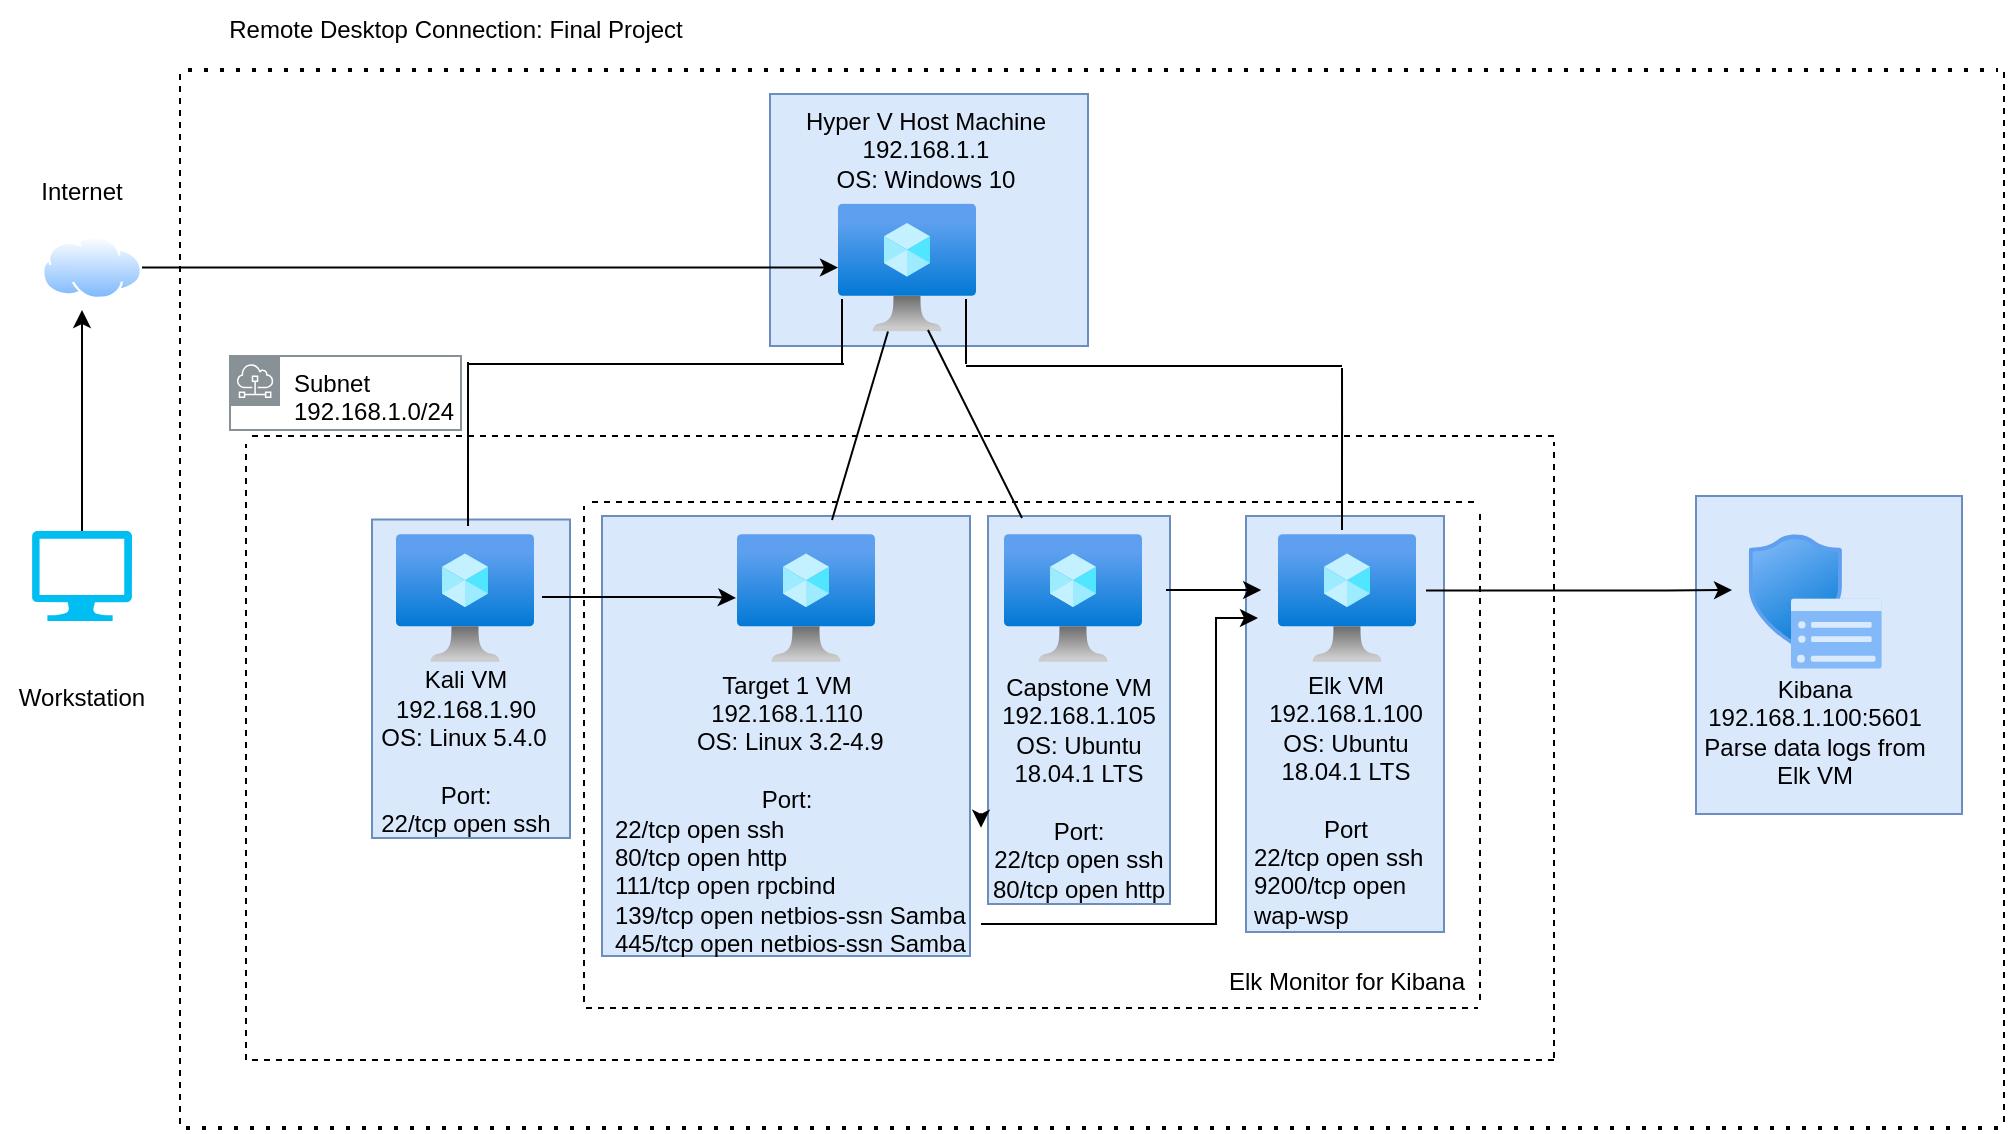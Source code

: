 <mxfile version="15.9.4" type="google"><diagram id="ENVrPOIFG-uyEOFW1gKL" name="Page-1"><mxGraphModel dx="946" dy="397" grid="0" gridSize="10" guides="1" tooltips="1" connect="1" arrows="1" fold="1" page="1" pageScale="1" pageWidth="1169" pageHeight="827" math="0" shadow="0"><root><mxCell id="0"/><mxCell id="1" parent="0"/><mxCell id="B_JAjOYKpSok2WNjfjSl-17" value="" style="whiteSpace=wrap;html=1;labelBackgroundColor=none;labelBorderColor=none;strokeColor=#6c8ebf;fillColor=#dae8fc;noLabel=1;" vertex="1" parent="1"><mxGeometry x="401" y="80" width="159" height="126" as="geometry"/></mxCell><mxCell id="B_JAjOYKpSok2WNjfjSl-16" value="" style="whiteSpace=wrap;html=1;labelBackgroundColor=none;labelBorderColor=none;strokeColor=#6c8ebf;fillColor=#dae8fc;noLabel=1;" vertex="1" parent="1"><mxGeometry x="202" y="292.75" width="99" height="159.25" as="geometry"/></mxCell><mxCell id="B_JAjOYKpSok2WNjfjSl-15" value="" style="whiteSpace=wrap;html=1;labelBackgroundColor=none;labelBorderColor=none;strokeColor=#6c8ebf;fillColor=#dae8fc;noLabel=1;" vertex="1" parent="1"><mxGeometry x="639" y="291" width="99" height="208" as="geometry"/></mxCell><mxCell id="B_JAjOYKpSok2WNjfjSl-14" value="" style="whiteSpace=wrap;html=1;labelBackgroundColor=none;labelBorderColor=none;strokeColor=#6c8ebf;fillColor=#dae8fc;noLabel=1;" vertex="1" parent="1"><mxGeometry x="864" y="281" width="133" height="159" as="geometry"/></mxCell><mxCell id="B_JAjOYKpSok2WNjfjSl-13" value="" style="whiteSpace=wrap;html=1;labelBackgroundColor=none;labelBorderColor=none;strokeColor=#6c8ebf;fillColor=#dae8fc;noLabel=1;" vertex="1" parent="1"><mxGeometry x="510" y="291" width="91" height="194" as="geometry"/></mxCell><mxCell id="B_JAjOYKpSok2WNjfjSl-12" value="" style="whiteSpace=wrap;html=1;labelBackgroundColor=none;labelBorderColor=none;strokeColor=#6c8ebf;fillColor=#dae8fc;noLabel=1;" vertex="1" parent="1"><mxGeometry x="317" y="291" width="184" height="220" as="geometry"/></mxCell><mxCell id="VMCX5uKXgcMWF3Al5d2z-2" style="edgeStyle=orthogonalEdgeStyle;rounded=0;orthogonalLoop=1;jettySize=auto;html=1;" parent="1" edge="1"><mxGeometry relative="1" as="geometry"><mxPoint x="384" y="332" as="targetPoint"/><mxPoint x="287" y="331.5" as="sourcePoint"/><Array as="points"><mxPoint x="373" y="331.5"/><mxPoint x="373" y="331.5"/></Array></mxGeometry></mxCell><mxCell id="yCz7rZWkXu_kqq6hxTli-1" value="&lt;br&gt;&lt;br&gt;&lt;br&gt;&lt;br&gt;&lt;br&gt;&lt;br&gt;&lt;br&gt;&lt;br&gt;&lt;br&gt;&lt;br&gt;&lt;br&gt;" style="aspect=fixed;html=1;points=[];align=center;image;fontSize=12;image=img/lib/azure2/compute/Virtual_Machine.svg;direction=east;" parent="1" vertex="1"><mxGeometry x="214" y="300" width="69" height="64" as="geometry"/></mxCell><mxCell id="yCz7rZWkXu_kqq6hxTli-2" value="" style="aspect=fixed;html=1;points=[];align=center;image;fontSize=12;image=img/lib/azure2/compute/Virtual_Machine.svg;" parent="1" vertex="1"><mxGeometry x="384.5" y="300" width="69" height="64" as="geometry"/></mxCell><mxCell id="XHA3iClWyrmrDuixXEOm-35" style="edgeStyle=orthogonalEdgeStyle;rounded=0;orthogonalLoop=1;jettySize=auto;html=1;" parent="1" edge="1"><mxGeometry relative="1" as="geometry"><mxPoint x="729" y="328.25" as="sourcePoint"/><mxPoint x="882" y="328" as="targetPoint"/><Array as="points"><mxPoint x="850" y="328"/><mxPoint x="850" y="328"/></Array></mxGeometry></mxCell><mxCell id="yCz7rZWkXu_kqq6hxTli-3" value="" style="aspect=fixed;html=1;points=[];align=center;image;fontSize=12;image=img/lib/azure2/compute/Virtual_Machine.svg;" parent="1" vertex="1"><mxGeometry x="655" y="300" width="69" height="64" as="geometry"/></mxCell><mxCell id="RXnHIxnTiHdOnIKBDcaL-7" style="edgeStyle=orthogonalEdgeStyle;rounded=0;orthogonalLoop=1;jettySize=auto;html=1;" parent="1" source="yCz7rZWkXu_kqq6hxTli-4" target="yCz7rZWkXu_kqq6hxTli-6" edge="1"><mxGeometry relative="1" as="geometry"><mxPoint x="272" y="166.75" as="targetPoint"/></mxGeometry></mxCell><mxCell id="yCz7rZWkXu_kqq6hxTli-4" value="" style="aspect=fixed;perimeter=ellipsePerimeter;html=1;align=center;shadow=0;dashed=0;spacingTop=3;image;image=img/lib/active_directory/internet_cloud.svg;" parent="1" vertex="1"><mxGeometry x="37" y="151" width="50" height="31.5" as="geometry"/></mxCell><mxCell id="VMCX5uKXgcMWF3Al5d2z-5" style="edgeStyle=orthogonalEdgeStyle;rounded=0;orthogonalLoop=1;jettySize=auto;html=1;" parent="1" source="yCz7rZWkXu_kqq6hxTli-5" edge="1"><mxGeometry relative="1" as="geometry"><mxPoint x="57.0" y="188" as="targetPoint"/></mxGeometry></mxCell><mxCell id="yCz7rZWkXu_kqq6hxTli-5" value="" style="verticalLabelPosition=bottom;html=1;verticalAlign=top;align=center;strokeColor=none;fillColor=#00BEF2;shape=mxgraph.azure.computer;pointerEvents=1;" parent="1" vertex="1"><mxGeometry x="32" y="298.5" width="50" height="45" as="geometry"/></mxCell><mxCell id="yCz7rZWkXu_kqq6hxTli-6" value="" style="aspect=fixed;html=1;points=[];align=center;image;fontSize=12;image=img/lib/azure2/compute/Virtual_Machine.svg;" parent="1" vertex="1"><mxGeometry x="435" y="134.75" width="69" height="64" as="geometry"/></mxCell><mxCell id="RXnHIxnTiHdOnIKBDcaL-4" value="" style="aspect=fixed;html=1;points=[];align=center;image;fontSize=12;image=img/lib/azure2/intune/Device_Security_Windows.svg;" parent="1" vertex="1"><mxGeometry x="890.37" y="300" width="66.52" height="67.5" as="geometry"/></mxCell><mxCell id="XHA3iClWyrmrDuixXEOm-1" value="" style="endArrow=none;dashed=1;html=1;rounded=0;" parent="1" edge="1"><mxGeometry width="50" height="50" relative="1" as="geometry"><mxPoint x="106" y="595" as="sourcePoint"/><mxPoint x="106" y="68" as="targetPoint"/></mxGeometry></mxCell><mxCell id="XHA3iClWyrmrDuixXEOm-3" value="" style="endArrow=none;dashed=1;html=1;dashPattern=1 3;strokeWidth=2;rounded=0;" parent="1" edge="1"><mxGeometry width="50" height="50" relative="1" as="geometry"><mxPoint x="109" y="597" as="sourcePoint"/><mxPoint x="1021" y="597" as="targetPoint"/><Array as="points"/></mxGeometry></mxCell><mxCell id="XHA3iClWyrmrDuixXEOm-8" value="" style="endArrow=none;dashed=1;html=1;dashPattern=1 3;strokeWidth=2;rounded=0;" parent="1" edge="1"><mxGeometry width="50" height="50" relative="1" as="geometry"><mxPoint x="110" y="68" as="sourcePoint"/><mxPoint x="1015" y="68" as="targetPoint"/><Array as="points"/></mxGeometry></mxCell><mxCell id="XHA3iClWyrmrDuixXEOm-11" value="Hyper V Host Machine&lt;br&gt;192.168.1.1&lt;br&gt;OS: Windows 10" style="text;html=1;strokeColor=none;fillColor=none;align=center;verticalAlign=middle;whiteSpace=wrap;rounded=0;" parent="1" vertex="1"><mxGeometry x="417" y="82" width="124" height="51" as="geometry"/></mxCell><mxCell id="XHA3iClWyrmrDuixXEOm-12" value="Remote Desktop Connection: Final Project" style="text;html=1;strokeColor=none;fillColor=none;align=center;verticalAlign=middle;whiteSpace=wrap;rounded=0;" parent="1" vertex="1"><mxGeometry x="102.5" y="33" width="282" height="30" as="geometry"/></mxCell><mxCell id="XHA3iClWyrmrDuixXEOm-13" value="Kali VM&lt;br&gt;&lt;div style=&quot;text-align: left&quot;&gt;&lt;/div&gt;192.168.1.90&lt;br&gt;&lt;div style=&quot;text-align: left&quot;&gt;OS: Linux 5.4.0&lt;/div&gt;&lt;br&gt;Port:&lt;br&gt;22/tcp open ssh" style="text;html=1;strokeColor=none;fillColor=none;align=center;verticalAlign=middle;whiteSpace=wrap;rounded=0;" parent="1" vertex="1"><mxGeometry x="202.75" y="367.5" width="91.5" height="83.5" as="geometry"/></mxCell><mxCell id="XHA3iClWyrmrDuixXEOm-14" value="Internet" style="text;html=1;strokeColor=none;fillColor=none;align=center;verticalAlign=middle;whiteSpace=wrap;rounded=0;" parent="1" vertex="1"><mxGeometry x="27" y="114" width="60" height="30" as="geometry"/></mxCell><mxCell id="XHA3iClWyrmrDuixXEOm-17" value="Elk VM&lt;br&gt;192.168.1.100&lt;br&gt;OS: Ubuntu 18.04.1 LTS&lt;br&gt;&lt;br&gt;Port &lt;br&gt;&lt;div style=&quot;text-align: left&quot;&gt;&lt;span&gt;22/tcp open ssh&lt;/span&gt;&lt;/div&gt;&lt;div style=&quot;text-align: left&quot;&gt;&lt;span&gt;9200/tcp open wap-wsp&lt;/span&gt;&lt;/div&gt;" style="text;html=1;strokeColor=none;fillColor=none;align=center;verticalAlign=middle;whiteSpace=wrap;rounded=0;" parent="1" vertex="1"><mxGeometry x="641.5" y="367.5" width="94" height="131.5" as="geometry"/></mxCell><mxCell id="B_JAjOYKpSok2WNjfjSl-18" style="edgeStyle=orthogonalEdgeStyle;rounded=0;orthogonalLoop=1;jettySize=auto;html=1;fontColor=none;" edge="1" parent="1" source="XHA3iClWyrmrDuixXEOm-18"><mxGeometry relative="1" as="geometry"><mxPoint x="645" y="342" as="targetPoint"/><Array as="points"><mxPoint x="624" y="495"/><mxPoint x="624" y="342"/></Array></mxGeometry></mxCell><mxCell id="XHA3iClWyrmrDuixXEOm-18" value="Target 1 VM&lt;br&gt;&lt;div&gt;&lt;/div&gt;192.168.1.110&lt;br&gt;&lt;div&gt;&amp;nbsp;OS: Linux 3.2-4.9&lt;/div&gt;&lt;br&gt;Port:&lt;br&gt;&lt;div style=&quot;text-align: left&quot;&gt;&lt;span&gt;&amp;nbsp;22/tcp open ssh&lt;/span&gt;&lt;/div&gt;&lt;div style=&quot;text-align: left&quot;&gt;&lt;span&gt;&amp;nbsp;80/tcp open http&lt;/span&gt;&lt;/div&gt;&lt;div style=&quot;text-align: left&quot;&gt;&lt;span&gt;&amp;nbsp;111/tcp open rpcbind&lt;/span&gt;&lt;/div&gt;&lt;div style=&quot;text-align: left&quot;&gt;&lt;span&gt;&amp;nbsp;139/tcp open netbios-ssn Samba&lt;/span&gt;&lt;/div&gt;&lt;div style=&quot;text-align: left&quot;&gt;&lt;span&gt;&amp;nbsp;445/tcp open netbios-ssn Samba&lt;/span&gt;&lt;/div&gt;" style="text;html=1;strokeColor=none;fillColor=none;align=center;verticalAlign=middle;whiteSpace=wrap;rounded=0;" parent="1" vertex="1"><mxGeometry x="311.5" y="362" width="195" height="155.25" as="geometry"/></mxCell><mxCell id="XHA3iClWyrmrDuixXEOm-20" value="Kibana&lt;br&gt;192.168.1.100:5601&lt;br&gt;Parse data logs from&lt;br&gt;Elk VM" style="text;html=1;strokeColor=none;fillColor=none;align=center;verticalAlign=middle;whiteSpace=wrap;rounded=0;" parent="1" vertex="1"><mxGeometry x="865.25" y="367.5" width="116.75" height="63.5" as="geometry"/></mxCell><mxCell id="XHA3iClWyrmrDuixXEOm-24" value="" style="endArrow=none;html=1;rounded=0;" parent="1" target="yCz7rZWkXu_kqq6hxTli-6" edge="1"><mxGeometry width="50" height="50" relative="1" as="geometry"><mxPoint x="432" y="293" as="sourcePoint"/><mxPoint x="470" y="211" as="targetPoint"/></mxGeometry></mxCell><mxCell id="XHA3iClWyrmrDuixXEOm-25" value="" style="endArrow=none;html=1;rounded=0;" parent="1" edge="1"><mxGeometry width="50" height="50" relative="1" as="geometry"><mxPoint x="250.01" y="215" as="sourcePoint"/><mxPoint x="438" y="215" as="targetPoint"/><Array as="points"><mxPoint x="399.01" y="215"/></Array></mxGeometry></mxCell><mxCell id="XHA3iClWyrmrDuixXEOm-26" value="" style="endArrow=none;html=1;rounded=0;" parent="1" edge="1"><mxGeometry width="50" height="50" relative="1" as="geometry"><mxPoint x="499" y="216" as="sourcePoint"/><mxPoint x="687" y="216" as="targetPoint"/></mxGeometry></mxCell><mxCell id="XHA3iClWyrmrDuixXEOm-27" value="" style="endArrow=none;html=1;rounded=0;" parent="1" edge="1"><mxGeometry width="50" height="50" relative="1" as="geometry"><mxPoint x="499" y="215" as="sourcePoint"/><mxPoint x="499" y="182.5" as="targetPoint"/></mxGeometry></mxCell><mxCell id="XHA3iClWyrmrDuixXEOm-28" value="" style="endArrow=none;html=1;rounded=0;" parent="1" edge="1"><mxGeometry width="50" height="50" relative="1" as="geometry"><mxPoint x="687" y="298" as="sourcePoint"/><mxPoint x="687" y="217" as="targetPoint"/><Array as="points"><mxPoint x="687" y="263.25"/><mxPoint x="687.03" y="243"/></Array></mxGeometry></mxCell><mxCell id="XHA3iClWyrmrDuixXEOm-29" value="" style="endArrow=none;html=1;rounded=0;" parent="1" edge="1"><mxGeometry width="50" height="50" relative="1" as="geometry"><mxPoint x="250.01" y="296" as="sourcePoint"/><mxPoint x="250.01" y="214" as="targetPoint"/><Array as="points"><mxPoint x="250.001" y="267.5"/></Array></mxGeometry></mxCell><mxCell id="XHA3iClWyrmrDuixXEOm-30" value="" style="endArrow=none;html=1;rounded=0;" parent="1" edge="1"><mxGeometry width="50" height="50" relative="1" as="geometry"><mxPoint x="437" y="215" as="sourcePoint"/><mxPoint x="437" y="182.5" as="targetPoint"/></mxGeometry></mxCell><mxCell id="XHA3iClWyrmrDuixXEOm-36" value="" style="endArrow=none;dashed=1;html=1;rounded=0;" parent="1" edge="1"><mxGeometry width="50" height="50" relative="1" as="geometry"><mxPoint x="793" y="562" as="sourcePoint"/><mxPoint x="793" y="254" as="targetPoint"/></mxGeometry></mxCell><mxCell id="XHA3iClWyrmrDuixXEOm-37" value="" style="endArrow=none;dashed=1;html=1;rounded=0;" parent="1" edge="1"><mxGeometry width="50" height="50" relative="1" as="geometry"><mxPoint x="142" y="563" as="sourcePoint"/><mxPoint x="794" y="563" as="targetPoint"/></mxGeometry></mxCell><mxCell id="XHA3iClWyrmrDuixXEOm-38" value="" style="endArrow=none;dashed=1;html=1;rounded=0;" parent="1" edge="1"><mxGeometry width="50" height="50" relative="1" as="geometry"><mxPoint x="142" y="251" as="sourcePoint"/><mxPoint x="794" y="251" as="targetPoint"/></mxGeometry></mxCell><mxCell id="XHA3iClWyrmrDuixXEOm-40" value="" style="endArrow=none;dashed=1;html=1;rounded=0;" parent="1" edge="1"><mxGeometry width="50" height="50" relative="1" as="geometry"><mxPoint x="312" y="284" as="sourcePoint"/><mxPoint x="755" y="284" as="targetPoint"/></mxGeometry></mxCell><mxCell id="XHA3iClWyrmrDuixXEOm-41" value="" style="endArrow=none;dashed=1;html=1;rounded=0;" parent="1" edge="1"><mxGeometry width="50" height="50" relative="1" as="geometry"><mxPoint x="309" y="537" as="sourcePoint"/><mxPoint x="755" y="537" as="targetPoint"/></mxGeometry></mxCell><mxCell id="XHA3iClWyrmrDuixXEOm-44" value="" style="endArrow=none;dashed=1;html=1;rounded=0;" parent="1" edge="1"><mxGeometry width="50" height="50" relative="1" as="geometry"><mxPoint x="139" y="563" as="sourcePoint"/><mxPoint x="139" y="255" as="targetPoint"/></mxGeometry></mxCell><mxCell id="XHA3iClWyrmrDuixXEOm-50" value="" style="endArrow=none;dashed=1;html=1;rounded=0;" parent="1" edge="1"><mxGeometry width="50" height="50" relative="1" as="geometry"><mxPoint x="1018" y="594" as="sourcePoint"/><mxPoint x="1018" y="67" as="targetPoint"/></mxGeometry></mxCell><mxCell id="XHA3iClWyrmrDuixXEOm-57" value="" style="endArrow=none;dashed=1;html=1;rounded=0;" parent="1" edge="1"><mxGeometry width="50" height="50" relative="1" as="geometry"><mxPoint x="756" y="533" as="sourcePoint"/><mxPoint x="756" y="287" as="targetPoint"/></mxGeometry></mxCell><mxCell id="XHA3iClWyrmrDuixXEOm-58" value="Elk Monitor for Kibana" style="text;html=1;strokeColor=none;fillColor=none;align=center;verticalAlign=middle;whiteSpace=wrap;rounded=0;" parent="1" vertex="1"><mxGeometry x="626" y="509" width="127" height="30" as="geometry"/></mxCell><mxCell id="XHA3iClWyrmrDuixXEOm-59" value="Workstation" style="text;html=1;strokeColor=none;fillColor=none;align=center;verticalAlign=middle;whiteSpace=wrap;rounded=0;" parent="1" vertex="1"><mxGeometry x="16" y="367.5" width="82" height="28" as="geometry"/></mxCell><mxCell id="VMCX5uKXgcMWF3Al5d2z-6" value="&lt;span style=&quot;background-color: rgb(255 , 255 , 255)&quot;&gt;&lt;font color=&quot;#000000&quot;&gt;Subnet&lt;br&gt;192.168.1.0/24&lt;/font&gt;&lt;/span&gt;" style="sketch=0;outlineConnect=0;gradientColor=none;html=1;whiteSpace=wrap;fontSize=12;fontStyle=0;shape=mxgraph.aws4.group;grIcon=mxgraph.aws4.group_subnet;strokeColor=#879196;fillColor=none;verticalAlign=top;align=left;spacingLeft=30;fontColor=#879196;dashed=0;" parent="1" vertex="1"><mxGeometry x="131" y="211" width="115.5" height="37" as="geometry"/></mxCell><mxCell id="-fMihl8cF40NsLReT18t-1" style="edgeStyle=orthogonalEdgeStyle;rounded=0;orthogonalLoop=1;jettySize=auto;html=1;" parent="1" edge="1"><mxGeometry relative="1" as="geometry"><mxPoint x="646.583" y="328" as="targetPoint"/><mxPoint x="599" y="328" as="sourcePoint"/></mxGeometry></mxCell><mxCell id="B_JAjOYKpSok2WNjfjSl-2" value="&lt;br&gt;&lt;br&gt;&lt;br&gt;&lt;br&gt;&lt;br&gt;&lt;br&gt;&lt;br&gt;&lt;br&gt;&lt;br&gt;&lt;br&gt;&lt;br&gt;" style="aspect=fixed;html=1;points=[];align=center;image;fontSize=12;image=img/lib/azure2/compute/Virtual_Machine.svg;direction=east;" vertex="1" parent="1"><mxGeometry x="518" y="300" width="69" height="64" as="geometry"/></mxCell><mxCell id="B_JAjOYKpSok2WNjfjSl-3" value="" style="endArrow=none;dashed=1;html=1;rounded=0;" edge="1" parent="1"><mxGeometry width="50" height="50" relative="1" as="geometry"><mxPoint x="308" y="534" as="sourcePoint"/><mxPoint x="308" y="286" as="targetPoint"/></mxGeometry></mxCell><mxCell id="B_JAjOYKpSok2WNjfjSl-5" value="" style="endArrow=none;html=1;rounded=0;entryX=0.652;entryY=0.988;entryDx=0;entryDy=0;entryPerimeter=0;" edge="1" parent="1" target="yCz7rZWkXu_kqq6hxTli-6"><mxGeometry width="50" height="50" relative="1" as="geometry"><mxPoint x="527" y="292" as="sourcePoint"/><mxPoint x="499" y="222" as="targetPoint"/></mxGeometry></mxCell><mxCell id="B_JAjOYKpSok2WNjfjSl-7" value="Capstone VM&lt;br&gt;192.168.1.105&lt;br&gt;OS: Ubuntu 18.04.1 LTS&lt;br&gt;&lt;br&gt;Port:&lt;br&gt;22/tcp open ssh&lt;br&gt;80/tcp open http" style="text;html=1;strokeColor=none;fillColor=none;align=center;verticalAlign=middle;whiteSpace=wrap;rounded=0;" vertex="1" parent="1"><mxGeometry x="511" y="371" width="89" height="112.25" as="geometry"/></mxCell><mxCell id="B_JAjOYKpSok2WNjfjSl-19" style="edgeStyle=orthogonalEdgeStyle;rounded=0;orthogonalLoop=1;jettySize=auto;html=1;exitX=1;exitY=0.5;exitDx=0;exitDy=0;entryX=1;entryY=0.547;entryDx=0;entryDy=0;entryPerimeter=0;fontColor=none;" edge="1" parent="1" source="XHA3iClWyrmrDuixXEOm-18" target="XHA3iClWyrmrDuixXEOm-18"><mxGeometry relative="1" as="geometry"/></mxCell></root></mxGraphModel></diagram></mxfile>